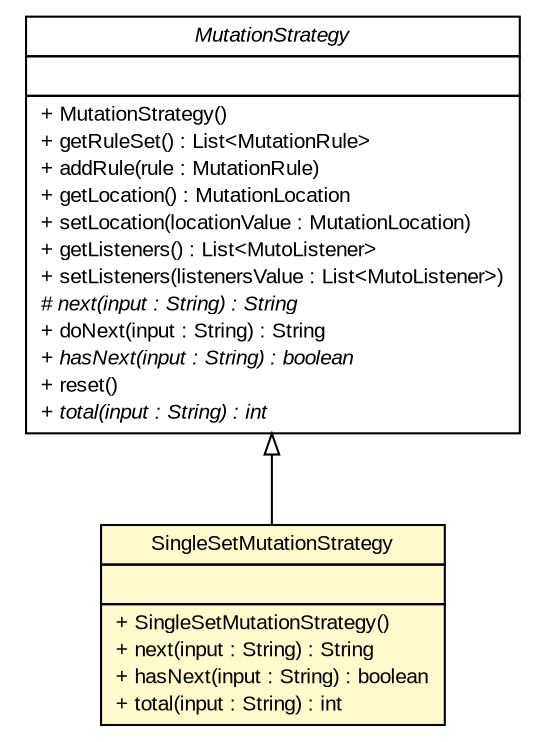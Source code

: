 #!/usr/local/bin/dot
#
# Class diagram 
# Generated by UMLGraph version R5_6 (http://www.umlgraph.org/)
#

digraph G {
	edge [fontname="arial",fontsize=10,labelfontname="arial",labelfontsize=10];
	node [fontname="arial",fontsize=10,shape=plaintext];
	nodesep=0.25;
	ranksep=0.5;
	// com.github.mkolisnyk.muto.generator.MutationStrategy
	c981 [label=<<table title="com.github.mkolisnyk.muto.generator.MutationStrategy" border="0" cellborder="1" cellspacing="0" cellpadding="2" port="p" href="../MutationStrategy.html">
		<tr><td><table border="0" cellspacing="0" cellpadding="1">
<tr><td align="center" balign="center"><font face="arial italic"> MutationStrategy </font></td></tr>
		</table></td></tr>
		<tr><td><table border="0" cellspacing="0" cellpadding="1">
<tr><td align="left" balign="left">  </td></tr>
		</table></td></tr>
		<tr><td><table border="0" cellspacing="0" cellpadding="1">
<tr><td align="left" balign="left"> + MutationStrategy() </td></tr>
<tr><td align="left" balign="left"> + getRuleSet() : List&lt;MutationRule&gt; </td></tr>
<tr><td align="left" balign="left"> + addRule(rule : MutationRule) </td></tr>
<tr><td align="left" balign="left"> + getLocation() : MutationLocation </td></tr>
<tr><td align="left" balign="left"> + setLocation(locationValue : MutationLocation) </td></tr>
<tr><td align="left" balign="left"> + getListeners() : List&lt;MutoListener&gt; </td></tr>
<tr><td align="left" balign="left"> + setListeners(listenersValue : List&lt;MutoListener&gt;) </td></tr>
<tr><td align="left" balign="left"><font face="arial italic" point-size="10.0"> # next(input : String) : String </font></td></tr>
<tr><td align="left" balign="left"> + doNext(input : String) : String </td></tr>
<tr><td align="left" balign="left"><font face="arial italic" point-size="10.0"> + hasNext(input : String) : boolean </font></td></tr>
<tr><td align="left" balign="left"> + reset() </td></tr>
<tr><td align="left" balign="left"><font face="arial italic" point-size="10.0"> + total(input : String) : int </font></td></tr>
		</table></td></tr>
		</table>>, URL="../MutationStrategy.html", fontname="arial", fontcolor="black", fontsize=10.0];
	// com.github.mkolisnyk.muto.generator.strategies.SingleSetMutationStrategy
	c987 [label=<<table title="com.github.mkolisnyk.muto.generator.strategies.SingleSetMutationStrategy" border="0" cellborder="1" cellspacing="0" cellpadding="2" port="p" bgcolor="lemonChiffon" href="./SingleSetMutationStrategy.html">
		<tr><td><table border="0" cellspacing="0" cellpadding="1">
<tr><td align="center" balign="center"> SingleSetMutationStrategy </td></tr>
		</table></td></tr>
		<tr><td><table border="0" cellspacing="0" cellpadding="1">
<tr><td align="left" balign="left">  </td></tr>
		</table></td></tr>
		<tr><td><table border="0" cellspacing="0" cellpadding="1">
<tr><td align="left" balign="left"> + SingleSetMutationStrategy() </td></tr>
<tr><td align="left" balign="left"> + next(input : String) : String </td></tr>
<tr><td align="left" balign="left"> + hasNext(input : String) : boolean </td></tr>
<tr><td align="left" balign="left"> + total(input : String) : int </td></tr>
		</table></td></tr>
		</table>>, URL="./SingleSetMutationStrategy.html", fontname="arial", fontcolor="black", fontsize=10.0];
	//com.github.mkolisnyk.muto.generator.strategies.SingleSetMutationStrategy extends com.github.mkolisnyk.muto.generator.MutationStrategy
	c981:p -> c987:p [dir=back,arrowtail=empty];
}

